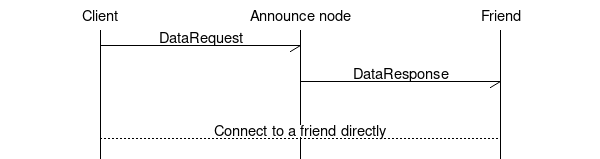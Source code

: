 msc {
  c [label="Client"],
  a [label="Announce node"],
  f [label="Friend"];

  c -> a [label="DataRequest"];
  a -> f [label="DataResponse"];
  |||;
  c .. f [label="Connect to a friend directly"];
}
